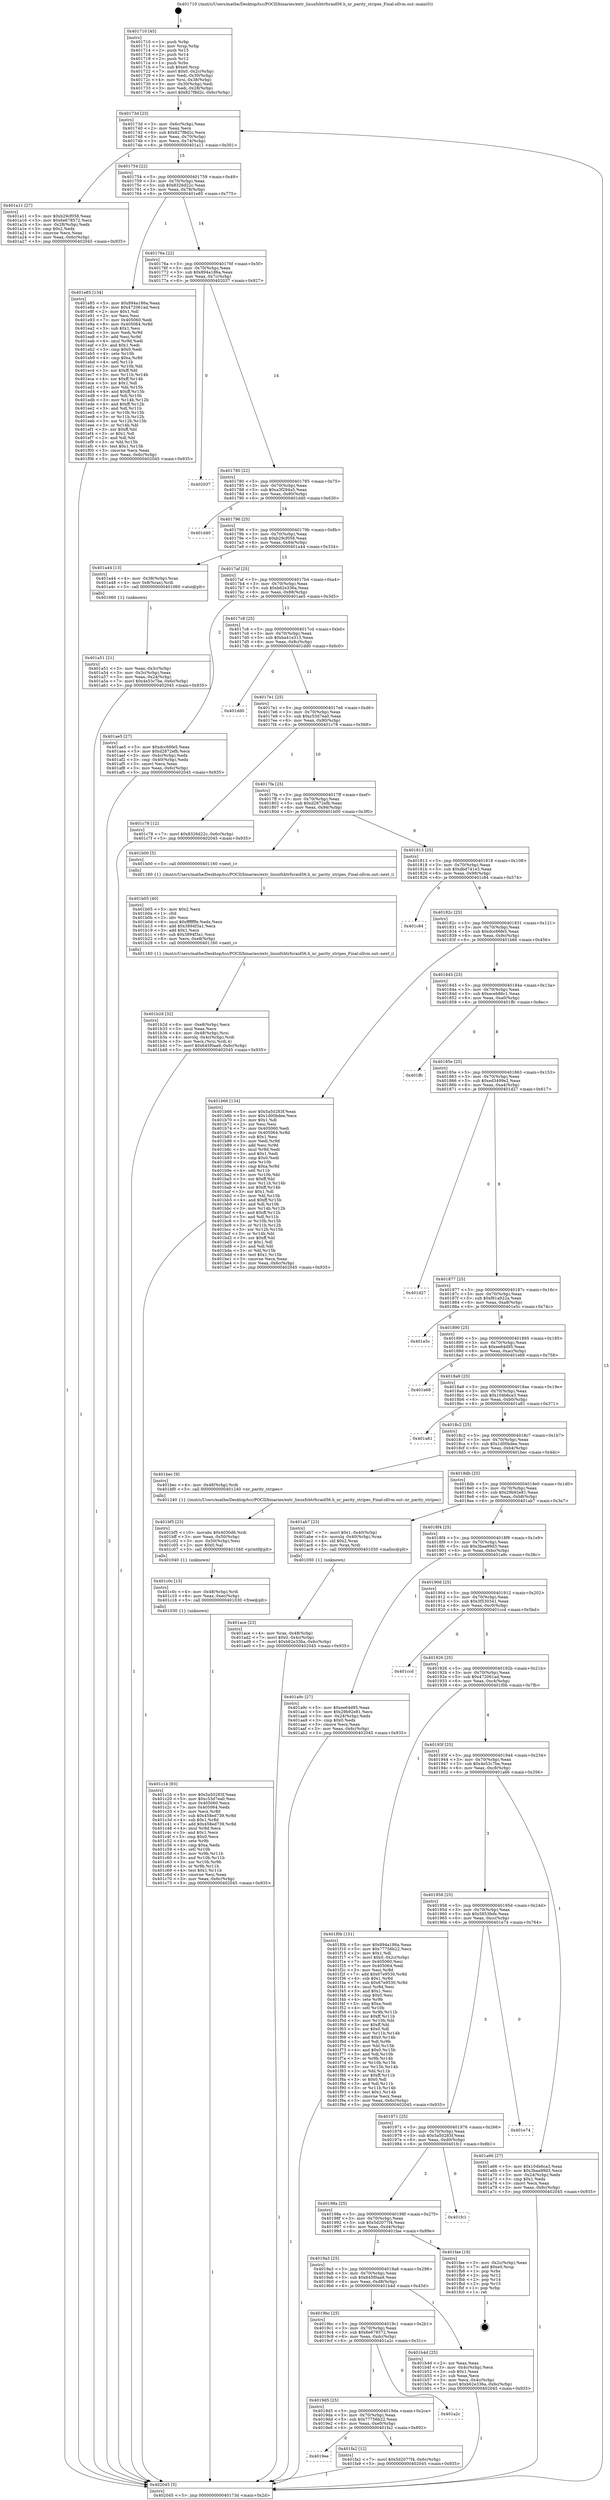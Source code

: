 digraph "0x401710" {
  label = "0x401710 (/mnt/c/Users/mathe/Desktop/tcc/POCII/binaries/extr_linuxfsbtrfsraid56.h_nr_parity_stripes_Final-ollvm.out::main(0))"
  labelloc = "t"
  node[shape=record]

  Entry [label="",width=0.3,height=0.3,shape=circle,fillcolor=black,style=filled]
  "0x40173d" [label="{
     0x40173d [23]\l
     | [instrs]\l
     &nbsp;&nbsp;0x40173d \<+3\>: mov -0x6c(%rbp),%eax\l
     &nbsp;&nbsp;0x401740 \<+2\>: mov %eax,%ecx\l
     &nbsp;&nbsp;0x401742 \<+6\>: sub $0x827f8d2c,%ecx\l
     &nbsp;&nbsp;0x401748 \<+3\>: mov %eax,-0x70(%rbp)\l
     &nbsp;&nbsp;0x40174b \<+3\>: mov %ecx,-0x74(%rbp)\l
     &nbsp;&nbsp;0x40174e \<+6\>: je 0000000000401a11 \<main+0x301\>\l
  }"]
  "0x401a11" [label="{
     0x401a11 [27]\l
     | [instrs]\l
     &nbsp;&nbsp;0x401a11 \<+5\>: mov $0xb29cf058,%eax\l
     &nbsp;&nbsp;0x401a16 \<+5\>: mov $0x6e678572,%ecx\l
     &nbsp;&nbsp;0x401a1b \<+3\>: mov -0x28(%rbp),%edx\l
     &nbsp;&nbsp;0x401a1e \<+3\>: cmp $0x2,%edx\l
     &nbsp;&nbsp;0x401a21 \<+3\>: cmovne %ecx,%eax\l
     &nbsp;&nbsp;0x401a24 \<+3\>: mov %eax,-0x6c(%rbp)\l
     &nbsp;&nbsp;0x401a27 \<+5\>: jmp 0000000000402045 \<main+0x935\>\l
  }"]
  "0x401754" [label="{
     0x401754 [22]\l
     | [instrs]\l
     &nbsp;&nbsp;0x401754 \<+5\>: jmp 0000000000401759 \<main+0x49\>\l
     &nbsp;&nbsp;0x401759 \<+3\>: mov -0x70(%rbp),%eax\l
     &nbsp;&nbsp;0x40175c \<+5\>: sub $0x8326d22c,%eax\l
     &nbsp;&nbsp;0x401761 \<+3\>: mov %eax,-0x78(%rbp)\l
     &nbsp;&nbsp;0x401764 \<+6\>: je 0000000000401e85 \<main+0x775\>\l
  }"]
  "0x402045" [label="{
     0x402045 [5]\l
     | [instrs]\l
     &nbsp;&nbsp;0x402045 \<+5\>: jmp 000000000040173d \<main+0x2d\>\l
  }"]
  "0x401710" [label="{
     0x401710 [45]\l
     | [instrs]\l
     &nbsp;&nbsp;0x401710 \<+1\>: push %rbp\l
     &nbsp;&nbsp;0x401711 \<+3\>: mov %rsp,%rbp\l
     &nbsp;&nbsp;0x401714 \<+2\>: push %r15\l
     &nbsp;&nbsp;0x401716 \<+2\>: push %r14\l
     &nbsp;&nbsp;0x401718 \<+2\>: push %r12\l
     &nbsp;&nbsp;0x40171a \<+1\>: push %rbx\l
     &nbsp;&nbsp;0x40171b \<+7\>: sub $0xe0,%rsp\l
     &nbsp;&nbsp;0x401722 \<+7\>: movl $0x0,-0x2c(%rbp)\l
     &nbsp;&nbsp;0x401729 \<+3\>: mov %edi,-0x30(%rbp)\l
     &nbsp;&nbsp;0x40172c \<+4\>: mov %rsi,-0x38(%rbp)\l
     &nbsp;&nbsp;0x401730 \<+3\>: mov -0x30(%rbp),%edi\l
     &nbsp;&nbsp;0x401733 \<+3\>: mov %edi,-0x28(%rbp)\l
     &nbsp;&nbsp;0x401736 \<+7\>: movl $0x827f8d2c,-0x6c(%rbp)\l
  }"]
  Exit [label="",width=0.3,height=0.3,shape=circle,fillcolor=black,style=filled,peripheries=2]
  "0x401e85" [label="{
     0x401e85 [134]\l
     | [instrs]\l
     &nbsp;&nbsp;0x401e85 \<+5\>: mov $0x894a186a,%eax\l
     &nbsp;&nbsp;0x401e8a \<+5\>: mov $0x472061ad,%ecx\l
     &nbsp;&nbsp;0x401e8f \<+2\>: mov $0x1,%dl\l
     &nbsp;&nbsp;0x401e91 \<+2\>: xor %esi,%esi\l
     &nbsp;&nbsp;0x401e93 \<+7\>: mov 0x405060,%edi\l
     &nbsp;&nbsp;0x401e9a \<+8\>: mov 0x405064,%r8d\l
     &nbsp;&nbsp;0x401ea2 \<+3\>: sub $0x1,%esi\l
     &nbsp;&nbsp;0x401ea5 \<+3\>: mov %edi,%r9d\l
     &nbsp;&nbsp;0x401ea8 \<+3\>: add %esi,%r9d\l
     &nbsp;&nbsp;0x401eab \<+4\>: imul %r9d,%edi\l
     &nbsp;&nbsp;0x401eaf \<+3\>: and $0x1,%edi\l
     &nbsp;&nbsp;0x401eb2 \<+3\>: cmp $0x0,%edi\l
     &nbsp;&nbsp;0x401eb5 \<+4\>: sete %r10b\l
     &nbsp;&nbsp;0x401eb9 \<+4\>: cmp $0xa,%r8d\l
     &nbsp;&nbsp;0x401ebd \<+4\>: setl %r11b\l
     &nbsp;&nbsp;0x401ec1 \<+3\>: mov %r10b,%bl\l
     &nbsp;&nbsp;0x401ec4 \<+3\>: xor $0xff,%bl\l
     &nbsp;&nbsp;0x401ec7 \<+3\>: mov %r11b,%r14b\l
     &nbsp;&nbsp;0x401eca \<+4\>: xor $0xff,%r14b\l
     &nbsp;&nbsp;0x401ece \<+3\>: xor $0x1,%dl\l
     &nbsp;&nbsp;0x401ed1 \<+3\>: mov %bl,%r15b\l
     &nbsp;&nbsp;0x401ed4 \<+4\>: and $0xff,%r15b\l
     &nbsp;&nbsp;0x401ed8 \<+3\>: and %dl,%r10b\l
     &nbsp;&nbsp;0x401edb \<+3\>: mov %r14b,%r12b\l
     &nbsp;&nbsp;0x401ede \<+4\>: and $0xff,%r12b\l
     &nbsp;&nbsp;0x401ee2 \<+3\>: and %dl,%r11b\l
     &nbsp;&nbsp;0x401ee5 \<+3\>: or %r10b,%r15b\l
     &nbsp;&nbsp;0x401ee8 \<+3\>: or %r11b,%r12b\l
     &nbsp;&nbsp;0x401eeb \<+3\>: xor %r12b,%r15b\l
     &nbsp;&nbsp;0x401eee \<+3\>: or %r14b,%bl\l
     &nbsp;&nbsp;0x401ef1 \<+3\>: xor $0xff,%bl\l
     &nbsp;&nbsp;0x401ef4 \<+3\>: or $0x1,%dl\l
     &nbsp;&nbsp;0x401ef7 \<+2\>: and %dl,%bl\l
     &nbsp;&nbsp;0x401ef9 \<+3\>: or %bl,%r15b\l
     &nbsp;&nbsp;0x401efc \<+4\>: test $0x1,%r15b\l
     &nbsp;&nbsp;0x401f00 \<+3\>: cmovne %ecx,%eax\l
     &nbsp;&nbsp;0x401f03 \<+3\>: mov %eax,-0x6c(%rbp)\l
     &nbsp;&nbsp;0x401f06 \<+5\>: jmp 0000000000402045 \<main+0x935\>\l
  }"]
  "0x40176a" [label="{
     0x40176a [22]\l
     | [instrs]\l
     &nbsp;&nbsp;0x40176a \<+5\>: jmp 000000000040176f \<main+0x5f\>\l
     &nbsp;&nbsp;0x40176f \<+3\>: mov -0x70(%rbp),%eax\l
     &nbsp;&nbsp;0x401772 \<+5\>: sub $0x894a186a,%eax\l
     &nbsp;&nbsp;0x401777 \<+3\>: mov %eax,-0x7c(%rbp)\l
     &nbsp;&nbsp;0x40177a \<+6\>: je 0000000000402037 \<main+0x927\>\l
  }"]
  "0x4019ee" [label="{
     0x4019ee\l
  }", style=dashed]
  "0x402037" [label="{
     0x402037\l
  }", style=dashed]
  "0x401780" [label="{
     0x401780 [22]\l
     | [instrs]\l
     &nbsp;&nbsp;0x401780 \<+5\>: jmp 0000000000401785 \<main+0x75\>\l
     &nbsp;&nbsp;0x401785 \<+3\>: mov -0x70(%rbp),%eax\l
     &nbsp;&nbsp;0x401788 \<+5\>: sub $0xa3f294a5,%eax\l
     &nbsp;&nbsp;0x40178d \<+3\>: mov %eax,-0x80(%rbp)\l
     &nbsp;&nbsp;0x401790 \<+6\>: je 0000000000401d40 \<main+0x630\>\l
  }"]
  "0x401fa2" [label="{
     0x401fa2 [12]\l
     | [instrs]\l
     &nbsp;&nbsp;0x401fa2 \<+7\>: movl $0x5d2077f4,-0x6c(%rbp)\l
     &nbsp;&nbsp;0x401fa9 \<+5\>: jmp 0000000000402045 \<main+0x935\>\l
  }"]
  "0x401d40" [label="{
     0x401d40\l
  }", style=dashed]
  "0x401796" [label="{
     0x401796 [25]\l
     | [instrs]\l
     &nbsp;&nbsp;0x401796 \<+5\>: jmp 000000000040179b \<main+0x8b\>\l
     &nbsp;&nbsp;0x40179b \<+3\>: mov -0x70(%rbp),%eax\l
     &nbsp;&nbsp;0x40179e \<+5\>: sub $0xb29cf058,%eax\l
     &nbsp;&nbsp;0x4017a3 \<+6\>: mov %eax,-0x84(%rbp)\l
     &nbsp;&nbsp;0x4017a9 \<+6\>: je 0000000000401a44 \<main+0x334\>\l
  }"]
  "0x4019d5" [label="{
     0x4019d5 [25]\l
     | [instrs]\l
     &nbsp;&nbsp;0x4019d5 \<+5\>: jmp 00000000004019da \<main+0x2ca\>\l
     &nbsp;&nbsp;0x4019da \<+3\>: mov -0x70(%rbp),%eax\l
     &nbsp;&nbsp;0x4019dd \<+5\>: sub $0x77756b22,%eax\l
     &nbsp;&nbsp;0x4019e2 \<+6\>: mov %eax,-0xe0(%rbp)\l
     &nbsp;&nbsp;0x4019e8 \<+6\>: je 0000000000401fa2 \<main+0x892\>\l
  }"]
  "0x401a44" [label="{
     0x401a44 [13]\l
     | [instrs]\l
     &nbsp;&nbsp;0x401a44 \<+4\>: mov -0x38(%rbp),%rax\l
     &nbsp;&nbsp;0x401a48 \<+4\>: mov 0x8(%rax),%rdi\l
     &nbsp;&nbsp;0x401a4c \<+5\>: call 0000000000401060 \<atoi@plt\>\l
     | [calls]\l
     &nbsp;&nbsp;0x401060 \{1\} (unknown)\l
  }"]
  "0x4017af" [label="{
     0x4017af [25]\l
     | [instrs]\l
     &nbsp;&nbsp;0x4017af \<+5\>: jmp 00000000004017b4 \<main+0xa4\>\l
     &nbsp;&nbsp;0x4017b4 \<+3\>: mov -0x70(%rbp),%eax\l
     &nbsp;&nbsp;0x4017b7 \<+5\>: sub $0xb62e336a,%eax\l
     &nbsp;&nbsp;0x4017bc \<+6\>: mov %eax,-0x88(%rbp)\l
     &nbsp;&nbsp;0x4017c2 \<+6\>: je 0000000000401ae5 \<main+0x3d5\>\l
  }"]
  "0x401a51" [label="{
     0x401a51 [21]\l
     | [instrs]\l
     &nbsp;&nbsp;0x401a51 \<+3\>: mov %eax,-0x3c(%rbp)\l
     &nbsp;&nbsp;0x401a54 \<+3\>: mov -0x3c(%rbp),%eax\l
     &nbsp;&nbsp;0x401a57 \<+3\>: mov %eax,-0x24(%rbp)\l
     &nbsp;&nbsp;0x401a5a \<+7\>: movl $0x4e53c7be,-0x6c(%rbp)\l
     &nbsp;&nbsp;0x401a61 \<+5\>: jmp 0000000000402045 \<main+0x935\>\l
  }"]
  "0x401a2c" [label="{
     0x401a2c\l
  }", style=dashed]
  "0x401ae5" [label="{
     0x401ae5 [27]\l
     | [instrs]\l
     &nbsp;&nbsp;0x401ae5 \<+5\>: mov $0xdcc66fe5,%eax\l
     &nbsp;&nbsp;0x401aea \<+5\>: mov $0xd2872efb,%ecx\l
     &nbsp;&nbsp;0x401aef \<+3\>: mov -0x4c(%rbp),%edx\l
     &nbsp;&nbsp;0x401af2 \<+3\>: cmp -0x40(%rbp),%edx\l
     &nbsp;&nbsp;0x401af5 \<+3\>: cmovl %ecx,%eax\l
     &nbsp;&nbsp;0x401af8 \<+3\>: mov %eax,-0x6c(%rbp)\l
     &nbsp;&nbsp;0x401afb \<+5\>: jmp 0000000000402045 \<main+0x935\>\l
  }"]
  "0x4017c8" [label="{
     0x4017c8 [25]\l
     | [instrs]\l
     &nbsp;&nbsp;0x4017c8 \<+5\>: jmp 00000000004017cd \<main+0xbd\>\l
     &nbsp;&nbsp;0x4017cd \<+3\>: mov -0x70(%rbp),%eax\l
     &nbsp;&nbsp;0x4017d0 \<+5\>: sub $0xba41e313,%eax\l
     &nbsp;&nbsp;0x4017d5 \<+6\>: mov %eax,-0x8c(%rbp)\l
     &nbsp;&nbsp;0x4017db \<+6\>: je 0000000000401dd0 \<main+0x6c0\>\l
  }"]
  "0x401c1b" [label="{
     0x401c1b [93]\l
     | [instrs]\l
     &nbsp;&nbsp;0x401c1b \<+5\>: mov $0x5a50283f,%eax\l
     &nbsp;&nbsp;0x401c20 \<+5\>: mov $0xc53d7ea0,%esi\l
     &nbsp;&nbsp;0x401c25 \<+7\>: mov 0x405060,%ecx\l
     &nbsp;&nbsp;0x401c2c \<+7\>: mov 0x405064,%edx\l
     &nbsp;&nbsp;0x401c33 \<+3\>: mov %ecx,%r8d\l
     &nbsp;&nbsp;0x401c36 \<+7\>: sub $0x458ed739,%r8d\l
     &nbsp;&nbsp;0x401c3d \<+4\>: sub $0x1,%r8d\l
     &nbsp;&nbsp;0x401c41 \<+7\>: add $0x458ed739,%r8d\l
     &nbsp;&nbsp;0x401c48 \<+4\>: imul %r8d,%ecx\l
     &nbsp;&nbsp;0x401c4c \<+3\>: and $0x1,%ecx\l
     &nbsp;&nbsp;0x401c4f \<+3\>: cmp $0x0,%ecx\l
     &nbsp;&nbsp;0x401c52 \<+4\>: sete %r9b\l
     &nbsp;&nbsp;0x401c56 \<+3\>: cmp $0xa,%edx\l
     &nbsp;&nbsp;0x401c59 \<+4\>: setl %r10b\l
     &nbsp;&nbsp;0x401c5d \<+3\>: mov %r9b,%r11b\l
     &nbsp;&nbsp;0x401c60 \<+3\>: and %r10b,%r11b\l
     &nbsp;&nbsp;0x401c63 \<+3\>: xor %r10b,%r9b\l
     &nbsp;&nbsp;0x401c66 \<+3\>: or %r9b,%r11b\l
     &nbsp;&nbsp;0x401c69 \<+4\>: test $0x1,%r11b\l
     &nbsp;&nbsp;0x401c6d \<+3\>: cmovne %esi,%eax\l
     &nbsp;&nbsp;0x401c70 \<+3\>: mov %eax,-0x6c(%rbp)\l
     &nbsp;&nbsp;0x401c73 \<+5\>: jmp 0000000000402045 \<main+0x935\>\l
  }"]
  "0x401dd0" [label="{
     0x401dd0\l
  }", style=dashed]
  "0x4017e1" [label="{
     0x4017e1 [25]\l
     | [instrs]\l
     &nbsp;&nbsp;0x4017e1 \<+5\>: jmp 00000000004017e6 \<main+0xd6\>\l
     &nbsp;&nbsp;0x4017e6 \<+3\>: mov -0x70(%rbp),%eax\l
     &nbsp;&nbsp;0x4017e9 \<+5\>: sub $0xc53d7ea0,%eax\l
     &nbsp;&nbsp;0x4017ee \<+6\>: mov %eax,-0x90(%rbp)\l
     &nbsp;&nbsp;0x4017f4 \<+6\>: je 0000000000401c78 \<main+0x568\>\l
  }"]
  "0x401c0c" [label="{
     0x401c0c [15]\l
     | [instrs]\l
     &nbsp;&nbsp;0x401c0c \<+4\>: mov -0x48(%rbp),%rdi\l
     &nbsp;&nbsp;0x401c10 \<+6\>: mov %eax,-0xec(%rbp)\l
     &nbsp;&nbsp;0x401c16 \<+5\>: call 0000000000401030 \<free@plt\>\l
     | [calls]\l
     &nbsp;&nbsp;0x401030 \{1\} (unknown)\l
  }"]
  "0x401c78" [label="{
     0x401c78 [12]\l
     | [instrs]\l
     &nbsp;&nbsp;0x401c78 \<+7\>: movl $0x8326d22c,-0x6c(%rbp)\l
     &nbsp;&nbsp;0x401c7f \<+5\>: jmp 0000000000402045 \<main+0x935\>\l
  }"]
  "0x4017fa" [label="{
     0x4017fa [25]\l
     | [instrs]\l
     &nbsp;&nbsp;0x4017fa \<+5\>: jmp 00000000004017ff \<main+0xef\>\l
     &nbsp;&nbsp;0x4017ff \<+3\>: mov -0x70(%rbp),%eax\l
     &nbsp;&nbsp;0x401802 \<+5\>: sub $0xd2872efb,%eax\l
     &nbsp;&nbsp;0x401807 \<+6\>: mov %eax,-0x94(%rbp)\l
     &nbsp;&nbsp;0x40180d \<+6\>: je 0000000000401b00 \<main+0x3f0\>\l
  }"]
  "0x401bf5" [label="{
     0x401bf5 [23]\l
     | [instrs]\l
     &nbsp;&nbsp;0x401bf5 \<+10\>: movabs $0x4030d6,%rdi\l
     &nbsp;&nbsp;0x401bff \<+3\>: mov %eax,-0x50(%rbp)\l
     &nbsp;&nbsp;0x401c02 \<+3\>: mov -0x50(%rbp),%esi\l
     &nbsp;&nbsp;0x401c05 \<+2\>: mov $0x0,%al\l
     &nbsp;&nbsp;0x401c07 \<+5\>: call 0000000000401040 \<printf@plt\>\l
     | [calls]\l
     &nbsp;&nbsp;0x401040 \{1\} (unknown)\l
  }"]
  "0x401b00" [label="{
     0x401b00 [5]\l
     | [instrs]\l
     &nbsp;&nbsp;0x401b00 \<+5\>: call 0000000000401160 \<next_i\>\l
     | [calls]\l
     &nbsp;&nbsp;0x401160 \{1\} (/mnt/c/Users/mathe/Desktop/tcc/POCII/binaries/extr_linuxfsbtrfsraid56.h_nr_parity_stripes_Final-ollvm.out::next_i)\l
  }"]
  "0x401813" [label="{
     0x401813 [25]\l
     | [instrs]\l
     &nbsp;&nbsp;0x401813 \<+5\>: jmp 0000000000401818 \<main+0x108\>\l
     &nbsp;&nbsp;0x401818 \<+3\>: mov -0x70(%rbp),%eax\l
     &nbsp;&nbsp;0x40181b \<+5\>: sub $0xdbd741e3,%eax\l
     &nbsp;&nbsp;0x401820 \<+6\>: mov %eax,-0x98(%rbp)\l
     &nbsp;&nbsp;0x401826 \<+6\>: je 0000000000401c84 \<main+0x574\>\l
  }"]
  "0x4019bc" [label="{
     0x4019bc [25]\l
     | [instrs]\l
     &nbsp;&nbsp;0x4019bc \<+5\>: jmp 00000000004019c1 \<main+0x2b1\>\l
     &nbsp;&nbsp;0x4019c1 \<+3\>: mov -0x70(%rbp),%eax\l
     &nbsp;&nbsp;0x4019c4 \<+5\>: sub $0x6e678572,%eax\l
     &nbsp;&nbsp;0x4019c9 \<+6\>: mov %eax,-0xdc(%rbp)\l
     &nbsp;&nbsp;0x4019cf \<+6\>: je 0000000000401a2c \<main+0x31c\>\l
  }"]
  "0x401c84" [label="{
     0x401c84\l
  }", style=dashed]
  "0x40182c" [label="{
     0x40182c [25]\l
     | [instrs]\l
     &nbsp;&nbsp;0x40182c \<+5\>: jmp 0000000000401831 \<main+0x121\>\l
     &nbsp;&nbsp;0x401831 \<+3\>: mov -0x70(%rbp),%eax\l
     &nbsp;&nbsp;0x401834 \<+5\>: sub $0xdcc66fe5,%eax\l
     &nbsp;&nbsp;0x401839 \<+6\>: mov %eax,-0x9c(%rbp)\l
     &nbsp;&nbsp;0x40183f \<+6\>: je 0000000000401b66 \<main+0x456\>\l
  }"]
  "0x401b4d" [label="{
     0x401b4d [25]\l
     | [instrs]\l
     &nbsp;&nbsp;0x401b4d \<+2\>: xor %eax,%eax\l
     &nbsp;&nbsp;0x401b4f \<+3\>: mov -0x4c(%rbp),%ecx\l
     &nbsp;&nbsp;0x401b52 \<+3\>: sub $0x1,%eax\l
     &nbsp;&nbsp;0x401b55 \<+2\>: sub %eax,%ecx\l
     &nbsp;&nbsp;0x401b57 \<+3\>: mov %ecx,-0x4c(%rbp)\l
     &nbsp;&nbsp;0x401b5a \<+7\>: movl $0xb62e336a,-0x6c(%rbp)\l
     &nbsp;&nbsp;0x401b61 \<+5\>: jmp 0000000000402045 \<main+0x935\>\l
  }"]
  "0x401b66" [label="{
     0x401b66 [134]\l
     | [instrs]\l
     &nbsp;&nbsp;0x401b66 \<+5\>: mov $0x5a50283f,%eax\l
     &nbsp;&nbsp;0x401b6b \<+5\>: mov $0x1d00bdee,%ecx\l
     &nbsp;&nbsp;0x401b70 \<+2\>: mov $0x1,%dl\l
     &nbsp;&nbsp;0x401b72 \<+2\>: xor %esi,%esi\l
     &nbsp;&nbsp;0x401b74 \<+7\>: mov 0x405060,%edi\l
     &nbsp;&nbsp;0x401b7b \<+8\>: mov 0x405064,%r8d\l
     &nbsp;&nbsp;0x401b83 \<+3\>: sub $0x1,%esi\l
     &nbsp;&nbsp;0x401b86 \<+3\>: mov %edi,%r9d\l
     &nbsp;&nbsp;0x401b89 \<+3\>: add %esi,%r9d\l
     &nbsp;&nbsp;0x401b8c \<+4\>: imul %r9d,%edi\l
     &nbsp;&nbsp;0x401b90 \<+3\>: and $0x1,%edi\l
     &nbsp;&nbsp;0x401b93 \<+3\>: cmp $0x0,%edi\l
     &nbsp;&nbsp;0x401b96 \<+4\>: sete %r10b\l
     &nbsp;&nbsp;0x401b9a \<+4\>: cmp $0xa,%r8d\l
     &nbsp;&nbsp;0x401b9e \<+4\>: setl %r11b\l
     &nbsp;&nbsp;0x401ba2 \<+3\>: mov %r10b,%bl\l
     &nbsp;&nbsp;0x401ba5 \<+3\>: xor $0xff,%bl\l
     &nbsp;&nbsp;0x401ba8 \<+3\>: mov %r11b,%r14b\l
     &nbsp;&nbsp;0x401bab \<+4\>: xor $0xff,%r14b\l
     &nbsp;&nbsp;0x401baf \<+3\>: xor $0x1,%dl\l
     &nbsp;&nbsp;0x401bb2 \<+3\>: mov %bl,%r15b\l
     &nbsp;&nbsp;0x401bb5 \<+4\>: and $0xff,%r15b\l
     &nbsp;&nbsp;0x401bb9 \<+3\>: and %dl,%r10b\l
     &nbsp;&nbsp;0x401bbc \<+3\>: mov %r14b,%r12b\l
     &nbsp;&nbsp;0x401bbf \<+4\>: and $0xff,%r12b\l
     &nbsp;&nbsp;0x401bc3 \<+3\>: and %dl,%r11b\l
     &nbsp;&nbsp;0x401bc6 \<+3\>: or %r10b,%r15b\l
     &nbsp;&nbsp;0x401bc9 \<+3\>: or %r11b,%r12b\l
     &nbsp;&nbsp;0x401bcc \<+3\>: xor %r12b,%r15b\l
     &nbsp;&nbsp;0x401bcf \<+3\>: or %r14b,%bl\l
     &nbsp;&nbsp;0x401bd2 \<+3\>: xor $0xff,%bl\l
     &nbsp;&nbsp;0x401bd5 \<+3\>: or $0x1,%dl\l
     &nbsp;&nbsp;0x401bd8 \<+2\>: and %dl,%bl\l
     &nbsp;&nbsp;0x401bda \<+3\>: or %bl,%r15b\l
     &nbsp;&nbsp;0x401bdd \<+4\>: test $0x1,%r15b\l
     &nbsp;&nbsp;0x401be1 \<+3\>: cmovne %ecx,%eax\l
     &nbsp;&nbsp;0x401be4 \<+3\>: mov %eax,-0x6c(%rbp)\l
     &nbsp;&nbsp;0x401be7 \<+5\>: jmp 0000000000402045 \<main+0x935\>\l
  }"]
  "0x401845" [label="{
     0x401845 [25]\l
     | [instrs]\l
     &nbsp;&nbsp;0x401845 \<+5\>: jmp 000000000040184a \<main+0x13a\>\l
     &nbsp;&nbsp;0x40184a \<+3\>: mov -0x70(%rbp),%eax\l
     &nbsp;&nbsp;0x40184d \<+5\>: sub $0xeceb86c1,%eax\l
     &nbsp;&nbsp;0x401852 \<+6\>: mov %eax,-0xa0(%rbp)\l
     &nbsp;&nbsp;0x401858 \<+6\>: je 0000000000401ffc \<main+0x8ec\>\l
  }"]
  "0x4019a3" [label="{
     0x4019a3 [25]\l
     | [instrs]\l
     &nbsp;&nbsp;0x4019a3 \<+5\>: jmp 00000000004019a8 \<main+0x298\>\l
     &nbsp;&nbsp;0x4019a8 \<+3\>: mov -0x70(%rbp),%eax\l
     &nbsp;&nbsp;0x4019ab \<+5\>: sub $0x645f0aa9,%eax\l
     &nbsp;&nbsp;0x4019b0 \<+6\>: mov %eax,-0xd8(%rbp)\l
     &nbsp;&nbsp;0x4019b6 \<+6\>: je 0000000000401b4d \<main+0x43d\>\l
  }"]
  "0x401ffc" [label="{
     0x401ffc\l
  }", style=dashed]
  "0x40185e" [label="{
     0x40185e [25]\l
     | [instrs]\l
     &nbsp;&nbsp;0x40185e \<+5\>: jmp 0000000000401863 \<main+0x153\>\l
     &nbsp;&nbsp;0x401863 \<+3\>: mov -0x70(%rbp),%eax\l
     &nbsp;&nbsp;0x401866 \<+5\>: sub $0xed3499e2,%eax\l
     &nbsp;&nbsp;0x40186b \<+6\>: mov %eax,-0xa4(%rbp)\l
     &nbsp;&nbsp;0x401871 \<+6\>: je 0000000000401d27 \<main+0x617\>\l
  }"]
  "0x401fae" [label="{
     0x401fae [19]\l
     | [instrs]\l
     &nbsp;&nbsp;0x401fae \<+3\>: mov -0x2c(%rbp),%eax\l
     &nbsp;&nbsp;0x401fb1 \<+7\>: add $0xe0,%rsp\l
     &nbsp;&nbsp;0x401fb8 \<+1\>: pop %rbx\l
     &nbsp;&nbsp;0x401fb9 \<+2\>: pop %r12\l
     &nbsp;&nbsp;0x401fbb \<+2\>: pop %r14\l
     &nbsp;&nbsp;0x401fbd \<+2\>: pop %r15\l
     &nbsp;&nbsp;0x401fbf \<+1\>: pop %rbp\l
     &nbsp;&nbsp;0x401fc0 \<+1\>: ret\l
  }"]
  "0x401d27" [label="{
     0x401d27\l
  }", style=dashed]
  "0x401877" [label="{
     0x401877 [25]\l
     | [instrs]\l
     &nbsp;&nbsp;0x401877 \<+5\>: jmp 000000000040187c \<main+0x16c\>\l
     &nbsp;&nbsp;0x40187c \<+3\>: mov -0x70(%rbp),%eax\l
     &nbsp;&nbsp;0x40187f \<+5\>: sub $0xf91a922a,%eax\l
     &nbsp;&nbsp;0x401884 \<+6\>: mov %eax,-0xa8(%rbp)\l
     &nbsp;&nbsp;0x40188a \<+6\>: je 0000000000401e5c \<main+0x74c\>\l
  }"]
  "0x40198a" [label="{
     0x40198a [25]\l
     | [instrs]\l
     &nbsp;&nbsp;0x40198a \<+5\>: jmp 000000000040198f \<main+0x27f\>\l
     &nbsp;&nbsp;0x40198f \<+3\>: mov -0x70(%rbp),%eax\l
     &nbsp;&nbsp;0x401992 \<+5\>: sub $0x5d2077f4,%eax\l
     &nbsp;&nbsp;0x401997 \<+6\>: mov %eax,-0xd4(%rbp)\l
     &nbsp;&nbsp;0x40199d \<+6\>: je 0000000000401fae \<main+0x89e\>\l
  }"]
  "0x401e5c" [label="{
     0x401e5c\l
  }", style=dashed]
  "0x401890" [label="{
     0x401890 [25]\l
     | [instrs]\l
     &nbsp;&nbsp;0x401890 \<+5\>: jmp 0000000000401895 \<main+0x185\>\l
     &nbsp;&nbsp;0x401895 \<+3\>: mov -0x70(%rbp),%eax\l
     &nbsp;&nbsp;0x401898 \<+5\>: sub $0xee64d95,%eax\l
     &nbsp;&nbsp;0x40189d \<+6\>: mov %eax,-0xac(%rbp)\l
     &nbsp;&nbsp;0x4018a3 \<+6\>: je 0000000000401e68 \<main+0x758\>\l
  }"]
  "0x401fc1" [label="{
     0x401fc1\l
  }", style=dashed]
  "0x401e68" [label="{
     0x401e68\l
  }", style=dashed]
  "0x4018a9" [label="{
     0x4018a9 [25]\l
     | [instrs]\l
     &nbsp;&nbsp;0x4018a9 \<+5\>: jmp 00000000004018ae \<main+0x19e\>\l
     &nbsp;&nbsp;0x4018ae \<+3\>: mov -0x70(%rbp),%eax\l
     &nbsp;&nbsp;0x4018b1 \<+5\>: sub $0x104b6ca3,%eax\l
     &nbsp;&nbsp;0x4018b6 \<+6\>: mov %eax,-0xb0(%rbp)\l
     &nbsp;&nbsp;0x4018bc \<+6\>: je 0000000000401a81 \<main+0x371\>\l
  }"]
  "0x401971" [label="{
     0x401971 [25]\l
     | [instrs]\l
     &nbsp;&nbsp;0x401971 \<+5\>: jmp 0000000000401976 \<main+0x266\>\l
     &nbsp;&nbsp;0x401976 \<+3\>: mov -0x70(%rbp),%eax\l
     &nbsp;&nbsp;0x401979 \<+5\>: sub $0x5a50283f,%eax\l
     &nbsp;&nbsp;0x40197e \<+6\>: mov %eax,-0xd0(%rbp)\l
     &nbsp;&nbsp;0x401984 \<+6\>: je 0000000000401fc1 \<main+0x8b1\>\l
  }"]
  "0x401a81" [label="{
     0x401a81\l
  }", style=dashed]
  "0x4018c2" [label="{
     0x4018c2 [25]\l
     | [instrs]\l
     &nbsp;&nbsp;0x4018c2 \<+5\>: jmp 00000000004018c7 \<main+0x1b7\>\l
     &nbsp;&nbsp;0x4018c7 \<+3\>: mov -0x70(%rbp),%eax\l
     &nbsp;&nbsp;0x4018ca \<+5\>: sub $0x1d00bdee,%eax\l
     &nbsp;&nbsp;0x4018cf \<+6\>: mov %eax,-0xb4(%rbp)\l
     &nbsp;&nbsp;0x4018d5 \<+6\>: je 0000000000401bec \<main+0x4dc\>\l
  }"]
  "0x401e74" [label="{
     0x401e74\l
  }", style=dashed]
  "0x401bec" [label="{
     0x401bec [9]\l
     | [instrs]\l
     &nbsp;&nbsp;0x401bec \<+4\>: mov -0x48(%rbp),%rdi\l
     &nbsp;&nbsp;0x401bf0 \<+5\>: call 0000000000401240 \<nr_parity_stripes\>\l
     | [calls]\l
     &nbsp;&nbsp;0x401240 \{1\} (/mnt/c/Users/mathe/Desktop/tcc/POCII/binaries/extr_linuxfsbtrfsraid56.h_nr_parity_stripes_Final-ollvm.out::nr_parity_stripes)\l
  }"]
  "0x4018db" [label="{
     0x4018db [25]\l
     | [instrs]\l
     &nbsp;&nbsp;0x4018db \<+5\>: jmp 00000000004018e0 \<main+0x1d0\>\l
     &nbsp;&nbsp;0x4018e0 \<+3\>: mov -0x70(%rbp),%eax\l
     &nbsp;&nbsp;0x4018e3 \<+5\>: sub $0x29b92e81,%eax\l
     &nbsp;&nbsp;0x4018e8 \<+6\>: mov %eax,-0xb8(%rbp)\l
     &nbsp;&nbsp;0x4018ee \<+6\>: je 0000000000401ab7 \<main+0x3a7\>\l
  }"]
  "0x401b2d" [label="{
     0x401b2d [32]\l
     | [instrs]\l
     &nbsp;&nbsp;0x401b2d \<+6\>: mov -0xe8(%rbp),%ecx\l
     &nbsp;&nbsp;0x401b33 \<+3\>: imul %eax,%ecx\l
     &nbsp;&nbsp;0x401b36 \<+4\>: mov -0x48(%rbp),%rsi\l
     &nbsp;&nbsp;0x401b3a \<+4\>: movslq -0x4c(%rbp),%rdi\l
     &nbsp;&nbsp;0x401b3e \<+3\>: mov %ecx,(%rsi,%rdi,4)\l
     &nbsp;&nbsp;0x401b41 \<+7\>: movl $0x645f0aa9,-0x6c(%rbp)\l
     &nbsp;&nbsp;0x401b48 \<+5\>: jmp 0000000000402045 \<main+0x935\>\l
  }"]
  "0x401ab7" [label="{
     0x401ab7 [23]\l
     | [instrs]\l
     &nbsp;&nbsp;0x401ab7 \<+7\>: movl $0x1,-0x40(%rbp)\l
     &nbsp;&nbsp;0x401abe \<+4\>: movslq -0x40(%rbp),%rax\l
     &nbsp;&nbsp;0x401ac2 \<+4\>: shl $0x2,%rax\l
     &nbsp;&nbsp;0x401ac6 \<+3\>: mov %rax,%rdi\l
     &nbsp;&nbsp;0x401ac9 \<+5\>: call 0000000000401050 \<malloc@plt\>\l
     | [calls]\l
     &nbsp;&nbsp;0x401050 \{1\} (unknown)\l
  }"]
  "0x4018f4" [label="{
     0x4018f4 [25]\l
     | [instrs]\l
     &nbsp;&nbsp;0x4018f4 \<+5\>: jmp 00000000004018f9 \<main+0x1e9\>\l
     &nbsp;&nbsp;0x4018f9 \<+3\>: mov -0x70(%rbp),%eax\l
     &nbsp;&nbsp;0x4018fc \<+5\>: sub $0x3baa99d3,%eax\l
     &nbsp;&nbsp;0x401901 \<+6\>: mov %eax,-0xbc(%rbp)\l
     &nbsp;&nbsp;0x401907 \<+6\>: je 0000000000401a9c \<main+0x38c\>\l
  }"]
  "0x401b05" [label="{
     0x401b05 [40]\l
     | [instrs]\l
     &nbsp;&nbsp;0x401b05 \<+5\>: mov $0x2,%ecx\l
     &nbsp;&nbsp;0x401b0a \<+1\>: cltd\l
     &nbsp;&nbsp;0x401b0b \<+2\>: idiv %ecx\l
     &nbsp;&nbsp;0x401b0d \<+6\>: imul $0xfffffffe,%edx,%ecx\l
     &nbsp;&nbsp;0x401b13 \<+6\>: add $0x3894f3a1,%ecx\l
     &nbsp;&nbsp;0x401b19 \<+3\>: add $0x1,%ecx\l
     &nbsp;&nbsp;0x401b1c \<+6\>: sub $0x3894f3a1,%ecx\l
     &nbsp;&nbsp;0x401b22 \<+6\>: mov %ecx,-0xe8(%rbp)\l
     &nbsp;&nbsp;0x401b28 \<+5\>: call 0000000000401160 \<next_i\>\l
     | [calls]\l
     &nbsp;&nbsp;0x401160 \{1\} (/mnt/c/Users/mathe/Desktop/tcc/POCII/binaries/extr_linuxfsbtrfsraid56.h_nr_parity_stripes_Final-ollvm.out::next_i)\l
  }"]
  "0x401a9c" [label="{
     0x401a9c [27]\l
     | [instrs]\l
     &nbsp;&nbsp;0x401a9c \<+5\>: mov $0xee64d95,%eax\l
     &nbsp;&nbsp;0x401aa1 \<+5\>: mov $0x29b92e81,%ecx\l
     &nbsp;&nbsp;0x401aa6 \<+3\>: mov -0x24(%rbp),%edx\l
     &nbsp;&nbsp;0x401aa9 \<+3\>: cmp $0x0,%edx\l
     &nbsp;&nbsp;0x401aac \<+3\>: cmove %ecx,%eax\l
     &nbsp;&nbsp;0x401aaf \<+3\>: mov %eax,-0x6c(%rbp)\l
     &nbsp;&nbsp;0x401ab2 \<+5\>: jmp 0000000000402045 \<main+0x935\>\l
  }"]
  "0x40190d" [label="{
     0x40190d [25]\l
     | [instrs]\l
     &nbsp;&nbsp;0x40190d \<+5\>: jmp 0000000000401912 \<main+0x202\>\l
     &nbsp;&nbsp;0x401912 \<+3\>: mov -0x70(%rbp),%eax\l
     &nbsp;&nbsp;0x401915 \<+5\>: sub $0x3f530341,%eax\l
     &nbsp;&nbsp;0x40191a \<+6\>: mov %eax,-0xc0(%rbp)\l
     &nbsp;&nbsp;0x401920 \<+6\>: je 0000000000401ccd \<main+0x5bd\>\l
  }"]
  "0x401ace" [label="{
     0x401ace [23]\l
     | [instrs]\l
     &nbsp;&nbsp;0x401ace \<+4\>: mov %rax,-0x48(%rbp)\l
     &nbsp;&nbsp;0x401ad2 \<+7\>: movl $0x0,-0x4c(%rbp)\l
     &nbsp;&nbsp;0x401ad9 \<+7\>: movl $0xb62e336a,-0x6c(%rbp)\l
     &nbsp;&nbsp;0x401ae0 \<+5\>: jmp 0000000000402045 \<main+0x935\>\l
  }"]
  "0x401ccd" [label="{
     0x401ccd\l
  }", style=dashed]
  "0x401926" [label="{
     0x401926 [25]\l
     | [instrs]\l
     &nbsp;&nbsp;0x401926 \<+5\>: jmp 000000000040192b \<main+0x21b\>\l
     &nbsp;&nbsp;0x40192b \<+3\>: mov -0x70(%rbp),%eax\l
     &nbsp;&nbsp;0x40192e \<+5\>: sub $0x472061ad,%eax\l
     &nbsp;&nbsp;0x401933 \<+6\>: mov %eax,-0xc4(%rbp)\l
     &nbsp;&nbsp;0x401939 \<+6\>: je 0000000000401f0b \<main+0x7fb\>\l
  }"]
  "0x401958" [label="{
     0x401958 [25]\l
     | [instrs]\l
     &nbsp;&nbsp;0x401958 \<+5\>: jmp 000000000040195d \<main+0x24d\>\l
     &nbsp;&nbsp;0x40195d \<+3\>: mov -0x70(%rbp),%eax\l
     &nbsp;&nbsp;0x401960 \<+5\>: sub $0x5853fefe,%eax\l
     &nbsp;&nbsp;0x401965 \<+6\>: mov %eax,-0xcc(%rbp)\l
     &nbsp;&nbsp;0x40196b \<+6\>: je 0000000000401e74 \<main+0x764\>\l
  }"]
  "0x401f0b" [label="{
     0x401f0b [151]\l
     | [instrs]\l
     &nbsp;&nbsp;0x401f0b \<+5\>: mov $0x894a186a,%eax\l
     &nbsp;&nbsp;0x401f10 \<+5\>: mov $0x77756b22,%ecx\l
     &nbsp;&nbsp;0x401f15 \<+2\>: mov $0x1,%dl\l
     &nbsp;&nbsp;0x401f17 \<+7\>: movl $0x0,-0x2c(%rbp)\l
     &nbsp;&nbsp;0x401f1e \<+7\>: mov 0x405060,%esi\l
     &nbsp;&nbsp;0x401f25 \<+7\>: mov 0x405064,%edi\l
     &nbsp;&nbsp;0x401f2c \<+3\>: mov %esi,%r8d\l
     &nbsp;&nbsp;0x401f2f \<+7\>: add $0x67e9530,%r8d\l
     &nbsp;&nbsp;0x401f36 \<+4\>: sub $0x1,%r8d\l
     &nbsp;&nbsp;0x401f3a \<+7\>: sub $0x67e9530,%r8d\l
     &nbsp;&nbsp;0x401f41 \<+4\>: imul %r8d,%esi\l
     &nbsp;&nbsp;0x401f45 \<+3\>: and $0x1,%esi\l
     &nbsp;&nbsp;0x401f48 \<+3\>: cmp $0x0,%esi\l
     &nbsp;&nbsp;0x401f4b \<+4\>: sete %r9b\l
     &nbsp;&nbsp;0x401f4f \<+3\>: cmp $0xa,%edi\l
     &nbsp;&nbsp;0x401f52 \<+4\>: setl %r10b\l
     &nbsp;&nbsp;0x401f56 \<+3\>: mov %r9b,%r11b\l
     &nbsp;&nbsp;0x401f59 \<+4\>: xor $0xff,%r11b\l
     &nbsp;&nbsp;0x401f5d \<+3\>: mov %r10b,%bl\l
     &nbsp;&nbsp;0x401f60 \<+3\>: xor $0xff,%bl\l
     &nbsp;&nbsp;0x401f63 \<+3\>: xor $0x0,%dl\l
     &nbsp;&nbsp;0x401f66 \<+3\>: mov %r11b,%r14b\l
     &nbsp;&nbsp;0x401f69 \<+4\>: and $0x0,%r14b\l
     &nbsp;&nbsp;0x401f6d \<+3\>: and %dl,%r9b\l
     &nbsp;&nbsp;0x401f70 \<+3\>: mov %bl,%r15b\l
     &nbsp;&nbsp;0x401f73 \<+4\>: and $0x0,%r15b\l
     &nbsp;&nbsp;0x401f77 \<+3\>: and %dl,%r10b\l
     &nbsp;&nbsp;0x401f7a \<+3\>: or %r9b,%r14b\l
     &nbsp;&nbsp;0x401f7d \<+3\>: or %r10b,%r15b\l
     &nbsp;&nbsp;0x401f80 \<+3\>: xor %r15b,%r14b\l
     &nbsp;&nbsp;0x401f83 \<+3\>: or %bl,%r11b\l
     &nbsp;&nbsp;0x401f86 \<+4\>: xor $0xff,%r11b\l
     &nbsp;&nbsp;0x401f8a \<+3\>: or $0x0,%dl\l
     &nbsp;&nbsp;0x401f8d \<+3\>: and %dl,%r11b\l
     &nbsp;&nbsp;0x401f90 \<+3\>: or %r11b,%r14b\l
     &nbsp;&nbsp;0x401f93 \<+4\>: test $0x1,%r14b\l
     &nbsp;&nbsp;0x401f97 \<+3\>: cmovne %ecx,%eax\l
     &nbsp;&nbsp;0x401f9a \<+3\>: mov %eax,-0x6c(%rbp)\l
     &nbsp;&nbsp;0x401f9d \<+5\>: jmp 0000000000402045 \<main+0x935\>\l
  }"]
  "0x40193f" [label="{
     0x40193f [25]\l
     | [instrs]\l
     &nbsp;&nbsp;0x40193f \<+5\>: jmp 0000000000401944 \<main+0x234\>\l
     &nbsp;&nbsp;0x401944 \<+3\>: mov -0x70(%rbp),%eax\l
     &nbsp;&nbsp;0x401947 \<+5\>: sub $0x4e53c7be,%eax\l
     &nbsp;&nbsp;0x40194c \<+6\>: mov %eax,-0xc8(%rbp)\l
     &nbsp;&nbsp;0x401952 \<+6\>: je 0000000000401a66 \<main+0x356\>\l
  }"]
  "0x401a66" [label="{
     0x401a66 [27]\l
     | [instrs]\l
     &nbsp;&nbsp;0x401a66 \<+5\>: mov $0x104b6ca3,%eax\l
     &nbsp;&nbsp;0x401a6b \<+5\>: mov $0x3baa99d3,%ecx\l
     &nbsp;&nbsp;0x401a70 \<+3\>: mov -0x24(%rbp),%edx\l
     &nbsp;&nbsp;0x401a73 \<+3\>: cmp $0x1,%edx\l
     &nbsp;&nbsp;0x401a76 \<+3\>: cmovl %ecx,%eax\l
     &nbsp;&nbsp;0x401a79 \<+3\>: mov %eax,-0x6c(%rbp)\l
     &nbsp;&nbsp;0x401a7c \<+5\>: jmp 0000000000402045 \<main+0x935\>\l
  }"]
  Entry -> "0x401710" [label=" 1"]
  "0x40173d" -> "0x401a11" [label=" 1"]
  "0x40173d" -> "0x401754" [label=" 15"]
  "0x401a11" -> "0x402045" [label=" 1"]
  "0x401710" -> "0x40173d" [label=" 1"]
  "0x402045" -> "0x40173d" [label=" 15"]
  "0x401fae" -> Exit [label=" 1"]
  "0x401754" -> "0x401e85" [label=" 1"]
  "0x401754" -> "0x40176a" [label=" 14"]
  "0x401fa2" -> "0x402045" [label=" 1"]
  "0x40176a" -> "0x402037" [label=" 0"]
  "0x40176a" -> "0x401780" [label=" 14"]
  "0x4019d5" -> "0x4019ee" [label=" 0"]
  "0x401780" -> "0x401d40" [label=" 0"]
  "0x401780" -> "0x401796" [label=" 14"]
  "0x4019d5" -> "0x401fa2" [label=" 1"]
  "0x401796" -> "0x401a44" [label=" 1"]
  "0x401796" -> "0x4017af" [label=" 13"]
  "0x401a44" -> "0x401a51" [label=" 1"]
  "0x401a51" -> "0x402045" [label=" 1"]
  "0x4019bc" -> "0x4019d5" [label=" 1"]
  "0x4017af" -> "0x401ae5" [label=" 2"]
  "0x4017af" -> "0x4017c8" [label=" 11"]
  "0x4019bc" -> "0x401a2c" [label=" 0"]
  "0x4017c8" -> "0x401dd0" [label=" 0"]
  "0x4017c8" -> "0x4017e1" [label=" 11"]
  "0x401f0b" -> "0x402045" [label=" 1"]
  "0x4017e1" -> "0x401c78" [label=" 1"]
  "0x4017e1" -> "0x4017fa" [label=" 10"]
  "0x401e85" -> "0x402045" [label=" 1"]
  "0x4017fa" -> "0x401b00" [label=" 1"]
  "0x4017fa" -> "0x401813" [label=" 9"]
  "0x401c78" -> "0x402045" [label=" 1"]
  "0x401813" -> "0x401c84" [label=" 0"]
  "0x401813" -> "0x40182c" [label=" 9"]
  "0x401c1b" -> "0x402045" [label=" 1"]
  "0x40182c" -> "0x401b66" [label=" 1"]
  "0x40182c" -> "0x401845" [label=" 8"]
  "0x401c0c" -> "0x401c1b" [label=" 1"]
  "0x401845" -> "0x401ffc" [label=" 0"]
  "0x401845" -> "0x40185e" [label=" 8"]
  "0x401bec" -> "0x401bf5" [label=" 1"]
  "0x40185e" -> "0x401d27" [label=" 0"]
  "0x40185e" -> "0x401877" [label=" 8"]
  "0x401b66" -> "0x402045" [label=" 1"]
  "0x401877" -> "0x401e5c" [label=" 0"]
  "0x401877" -> "0x401890" [label=" 8"]
  "0x4019a3" -> "0x4019bc" [label=" 1"]
  "0x401890" -> "0x401e68" [label=" 0"]
  "0x401890" -> "0x4018a9" [label=" 8"]
  "0x4019a3" -> "0x401b4d" [label=" 1"]
  "0x4018a9" -> "0x401a81" [label=" 0"]
  "0x4018a9" -> "0x4018c2" [label=" 8"]
  "0x40198a" -> "0x4019a3" [label=" 2"]
  "0x4018c2" -> "0x401bec" [label=" 1"]
  "0x4018c2" -> "0x4018db" [label=" 7"]
  "0x40198a" -> "0x401fae" [label=" 1"]
  "0x4018db" -> "0x401ab7" [label=" 1"]
  "0x4018db" -> "0x4018f4" [label=" 6"]
  "0x401971" -> "0x40198a" [label=" 3"]
  "0x4018f4" -> "0x401a9c" [label=" 1"]
  "0x4018f4" -> "0x40190d" [label=" 5"]
  "0x401971" -> "0x401fc1" [label=" 0"]
  "0x40190d" -> "0x401ccd" [label=" 0"]
  "0x40190d" -> "0x401926" [label=" 5"]
  "0x401bf5" -> "0x401c0c" [label=" 1"]
  "0x401926" -> "0x401f0b" [label=" 1"]
  "0x401926" -> "0x40193f" [label=" 4"]
  "0x401958" -> "0x401971" [label=" 3"]
  "0x40193f" -> "0x401a66" [label=" 1"]
  "0x40193f" -> "0x401958" [label=" 3"]
  "0x401a66" -> "0x402045" [label=" 1"]
  "0x401a9c" -> "0x402045" [label=" 1"]
  "0x401ab7" -> "0x401ace" [label=" 1"]
  "0x401ace" -> "0x402045" [label=" 1"]
  "0x401ae5" -> "0x402045" [label=" 2"]
  "0x401b00" -> "0x401b05" [label=" 1"]
  "0x401b05" -> "0x401b2d" [label=" 1"]
  "0x401b2d" -> "0x402045" [label=" 1"]
  "0x401b4d" -> "0x402045" [label=" 1"]
  "0x401958" -> "0x401e74" [label=" 0"]
}
